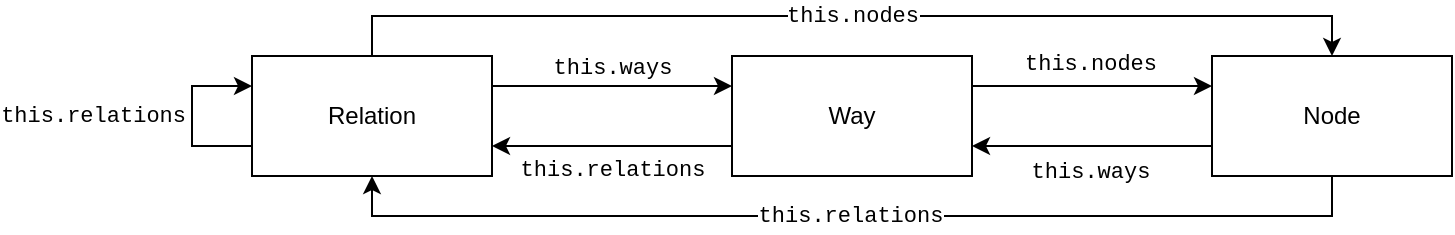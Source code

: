 <mxfile version="21.6.9" type="device">
  <diagram name="Seite-1" id="D7MkCN9LIQanSwT5Anyt">
    <mxGraphModel dx="810" dy="410" grid="1" gridSize="10" guides="1" tooltips="1" connect="1" arrows="1" fold="1" page="1" pageScale="1" pageWidth="850" pageHeight="1100" math="0" shadow="0">
      <root>
        <mxCell id="0" />
        <mxCell id="1" parent="0" />
        <mxCell id="SdwMhYSrG6HtyvcJUSBf-4" style="edgeStyle=orthogonalEdgeStyle;rounded=0;orthogonalLoop=1;jettySize=auto;html=1;exitX=1;exitY=0.25;exitDx=0;exitDy=0;entryX=0;entryY=0.25;entryDx=0;entryDy=0;verticalAlign=bottom;horizontal=1;spacing=5;" edge="1" parent="1" source="SdwMhYSrG6HtyvcJUSBf-1" target="SdwMhYSrG6HtyvcJUSBf-3">
          <mxGeometry relative="1" as="geometry">
            <mxPoint x="240" y="200" as="sourcePoint" />
            <mxPoint x="360" y="200" as="targetPoint" />
          </mxGeometry>
        </mxCell>
        <mxCell id="SdwMhYSrG6HtyvcJUSBf-6" value="&lt;div align=&quot;center&quot;&gt;&lt;font face=&quot;Courier New&quot;&gt;this.ways&lt;/font&gt;&lt;/div&gt;" style="edgeLabel;html=1;align=center;verticalAlign=bottom;resizable=0;points=[];horizontal=1;spacing=5;" vertex="1" connectable="0" parent="SdwMhYSrG6HtyvcJUSBf-4">
          <mxGeometry x="0.183" y="-2" relative="1" as="geometry">
            <mxPoint x="-11" as="offset" />
          </mxGeometry>
        </mxCell>
        <mxCell id="SdwMhYSrG6HtyvcJUSBf-13" style="edgeStyle=orthogonalEdgeStyle;rounded=0;orthogonalLoop=1;jettySize=auto;html=1;exitX=0.5;exitY=0;exitDx=0;exitDy=0;entryX=0.5;entryY=0;entryDx=0;entryDy=0;" edge="1" parent="1" source="SdwMhYSrG6HtyvcJUSBf-1" target="SdwMhYSrG6HtyvcJUSBf-2">
          <mxGeometry relative="1" as="geometry" />
        </mxCell>
        <mxCell id="SdwMhYSrG6HtyvcJUSBf-14" value="&lt;font face=&quot;Courier New&quot;&gt;this.nodes&lt;/font&gt;" style="edgeLabel;html=1;align=center;verticalAlign=middle;resizable=0;points=[];" vertex="1" connectable="0" parent="SdwMhYSrG6HtyvcJUSBf-13">
          <mxGeometry x="-0.001" relative="1" as="geometry">
            <mxPoint as="offset" />
          </mxGeometry>
        </mxCell>
        <mxCell id="SdwMhYSrG6HtyvcJUSBf-1" value="Relation" style="rounded=0;whiteSpace=wrap;html=1;" vertex="1" parent="1">
          <mxGeometry x="140" y="230" width="120" height="60" as="geometry" />
        </mxCell>
        <mxCell id="SdwMhYSrG6HtyvcJUSBf-9" style="edgeStyle=orthogonalEdgeStyle;rounded=0;orthogonalLoop=1;jettySize=auto;html=1;exitX=0;exitY=0.75;exitDx=0;exitDy=0;entryX=1;entryY=0.75;entryDx=0;entryDy=0;" edge="1" parent="1" source="SdwMhYSrG6HtyvcJUSBf-2" target="SdwMhYSrG6HtyvcJUSBf-3">
          <mxGeometry relative="1" as="geometry" />
        </mxCell>
        <mxCell id="SdwMhYSrG6HtyvcJUSBf-10" value="&lt;font face=&quot;Courier New&quot;&gt;this.ways&lt;/font&gt;" style="edgeLabel;html=1;align=center;verticalAlign=top;resizable=0;points=[];spacing=0;" vertex="1" connectable="0" parent="SdwMhYSrG6HtyvcJUSBf-9">
          <mxGeometry x="0.014" y="1" relative="1" as="geometry">
            <mxPoint as="offset" />
          </mxGeometry>
        </mxCell>
        <mxCell id="SdwMhYSrG6HtyvcJUSBf-15" style="edgeStyle=orthogonalEdgeStyle;rounded=0;orthogonalLoop=1;jettySize=auto;html=1;exitX=0.5;exitY=1;exitDx=0;exitDy=0;" edge="1" parent="1" source="SdwMhYSrG6HtyvcJUSBf-2">
          <mxGeometry relative="1" as="geometry">
            <mxPoint x="200" y="290" as="targetPoint" />
            <Array as="points">
              <mxPoint x="680" y="310" />
              <mxPoint x="200" y="310" />
            </Array>
          </mxGeometry>
        </mxCell>
        <mxCell id="SdwMhYSrG6HtyvcJUSBf-16" value="&lt;font face=&quot;Courier New&quot;&gt;this.relations&lt;/font&gt;" style="edgeLabel;html=1;align=center;verticalAlign=middle;resizable=0;points=[];" vertex="1" connectable="0" parent="SdwMhYSrG6HtyvcJUSBf-15">
          <mxGeometry x="0.003" relative="1" as="geometry">
            <mxPoint as="offset" />
          </mxGeometry>
        </mxCell>
        <mxCell id="SdwMhYSrG6HtyvcJUSBf-2" value="Node" style="rounded=0;whiteSpace=wrap;html=1;" vertex="1" parent="1">
          <mxGeometry x="620" y="230" width="120" height="60" as="geometry" />
        </mxCell>
        <mxCell id="SdwMhYSrG6HtyvcJUSBf-5" style="edgeStyle=orthogonalEdgeStyle;rounded=0;orthogonalLoop=1;jettySize=auto;html=1;exitX=1;exitY=0.25;exitDx=0;exitDy=0;entryX=0;entryY=0.25;entryDx=0;entryDy=0;" edge="1" parent="1" source="SdwMhYSrG6HtyvcJUSBf-3" target="SdwMhYSrG6HtyvcJUSBf-2">
          <mxGeometry relative="1" as="geometry" />
        </mxCell>
        <mxCell id="SdwMhYSrG6HtyvcJUSBf-7" value="&lt;div align=&quot;center&quot;&gt;&lt;font face=&quot;Courier New&quot;&gt;this.nodes&lt;/font&gt;&lt;/div&gt;" style="edgeLabel;html=1;align=center;verticalAlign=bottom;resizable=0;points=[];spacing=5;" vertex="1" connectable="0" parent="SdwMhYSrG6HtyvcJUSBf-5">
          <mxGeometry x="-0.024" relative="1" as="geometry">
            <mxPoint as="offset" />
          </mxGeometry>
        </mxCell>
        <mxCell id="SdwMhYSrG6HtyvcJUSBf-11" style="edgeStyle=orthogonalEdgeStyle;rounded=0;orthogonalLoop=1;jettySize=auto;html=1;exitX=0;exitY=0.75;exitDx=0;exitDy=0;entryX=1;entryY=0.75;entryDx=0;entryDy=0;" edge="1" parent="1" source="SdwMhYSrG6HtyvcJUSBf-3" target="SdwMhYSrG6HtyvcJUSBf-1">
          <mxGeometry relative="1" as="geometry" />
        </mxCell>
        <mxCell id="SdwMhYSrG6HtyvcJUSBf-12" value="&lt;font face=&quot;Courier New&quot;&gt;this.relations&lt;/font&gt;" style="edgeLabel;html=1;align=center;verticalAlign=top;resizable=0;points=[];spacing=0;" vertex="1" connectable="0" parent="SdwMhYSrG6HtyvcJUSBf-11">
          <mxGeometry x="0.005" relative="1" as="geometry">
            <mxPoint as="offset" />
          </mxGeometry>
        </mxCell>
        <mxCell id="SdwMhYSrG6HtyvcJUSBf-3" value="Way" style="rounded=0;whiteSpace=wrap;html=1;" vertex="1" parent="1">
          <mxGeometry x="380" y="230" width="120" height="60" as="geometry" />
        </mxCell>
        <mxCell id="SdwMhYSrG6HtyvcJUSBf-17" style="edgeStyle=orthogonalEdgeStyle;rounded=0;orthogonalLoop=1;jettySize=auto;html=1;exitX=0;exitY=0.75;exitDx=0;exitDy=0;entryX=0;entryY=0.25;entryDx=0;entryDy=0;" edge="1" parent="1" source="SdwMhYSrG6HtyvcJUSBf-1" target="SdwMhYSrG6HtyvcJUSBf-1">
          <mxGeometry relative="1" as="geometry">
            <Array as="points">
              <mxPoint x="110" y="275" />
              <mxPoint x="110" y="245" />
            </Array>
          </mxGeometry>
        </mxCell>
        <mxCell id="SdwMhYSrG6HtyvcJUSBf-18" value="&lt;div align=&quot;right&quot;&gt;&lt;font face=&quot;Courier New&quot;&gt;this.relations&lt;/font&gt;&lt;/div&gt;" style="edgeLabel;html=1;align=right;verticalAlign=middle;resizable=0;points=[];spacing=5;" vertex="1" connectable="0" parent="SdwMhYSrG6HtyvcJUSBf-17">
          <mxGeometry x="0.007" relative="1" as="geometry">
            <mxPoint as="offset" />
          </mxGeometry>
        </mxCell>
      </root>
    </mxGraphModel>
  </diagram>
</mxfile>
